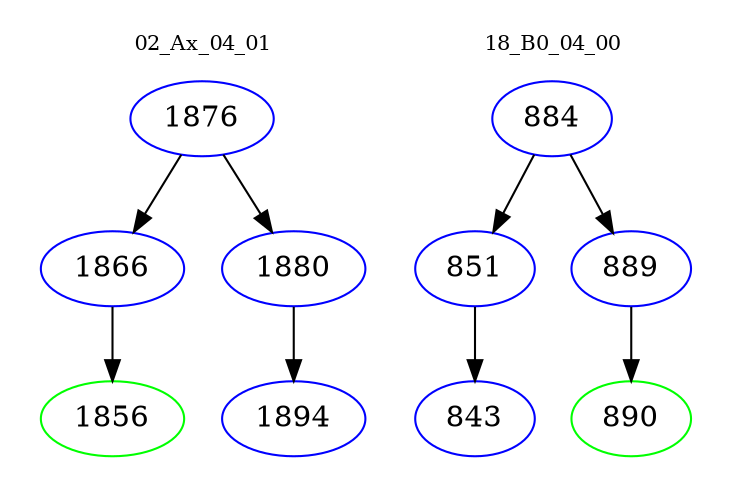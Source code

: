 digraph{
subgraph cluster_0 {
color = white
label = "02_Ax_04_01";
fontsize=10;
T0_1876 [label="1876", color="blue"]
T0_1876 -> T0_1866 [color="black"]
T0_1866 [label="1866", color="blue"]
T0_1866 -> T0_1856 [color="black"]
T0_1856 [label="1856", color="green"]
T0_1876 -> T0_1880 [color="black"]
T0_1880 [label="1880", color="blue"]
T0_1880 -> T0_1894 [color="black"]
T0_1894 [label="1894", color="blue"]
}
subgraph cluster_1 {
color = white
label = "18_B0_04_00";
fontsize=10;
T1_884 [label="884", color="blue"]
T1_884 -> T1_851 [color="black"]
T1_851 [label="851", color="blue"]
T1_851 -> T1_843 [color="black"]
T1_843 [label="843", color="blue"]
T1_884 -> T1_889 [color="black"]
T1_889 [label="889", color="blue"]
T1_889 -> T1_890 [color="black"]
T1_890 [label="890", color="green"]
}
}
